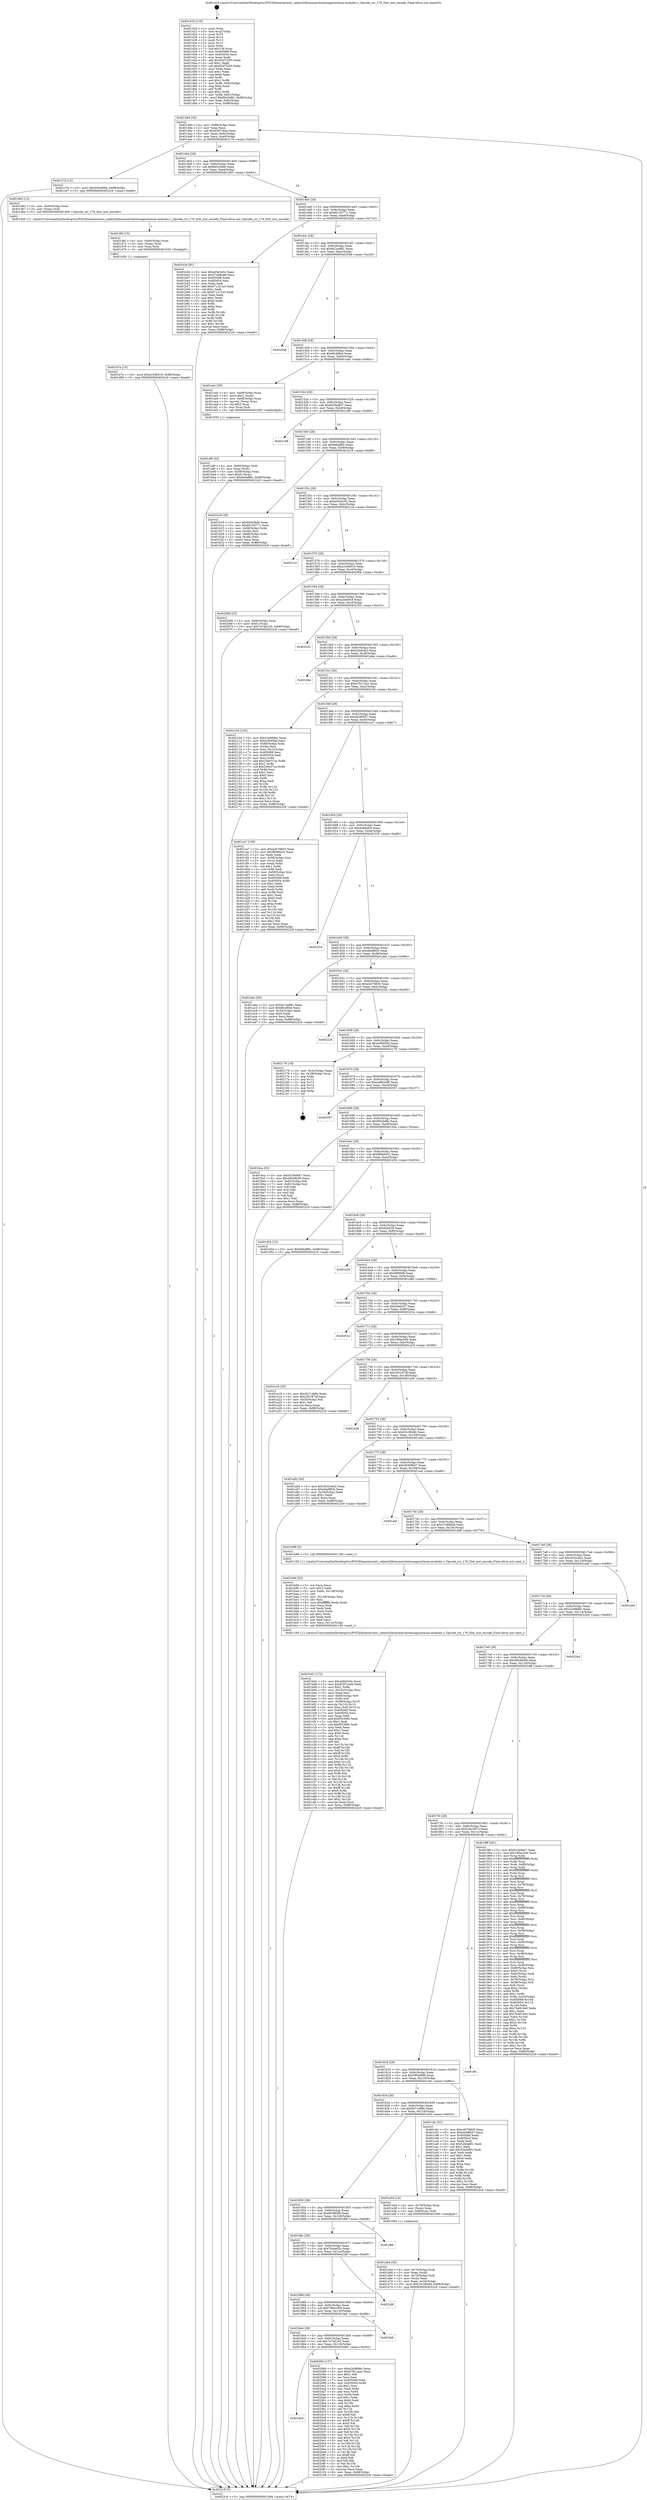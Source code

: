 digraph "0x401420" {
  label = "0x401420 (/mnt/c/Users/mathe/Desktop/tcc/POCII/binaries/extr_radare2librasmarchxtensagnuxtensa-modules.c_Opcode_rsr_176_Slot_inst_encode_Final-ollvm.out::main(0))"
  labelloc = "t"
  node[shape=record]

  Entry [label="",width=0.3,height=0.3,shape=circle,fillcolor=black,style=filled]
  "0x401494" [label="{
     0x401494 [32]\l
     | [instrs]\l
     &nbsp;&nbsp;0x401494 \<+6\>: mov -0x88(%rbp),%eax\l
     &nbsp;&nbsp;0x40149a \<+2\>: mov %eax,%ecx\l
     &nbsp;&nbsp;0x40149c \<+6\>: sub $0x8397c4eb,%ecx\l
     &nbsp;&nbsp;0x4014a2 \<+6\>: mov %eax,-0x9c(%rbp)\l
     &nbsp;&nbsp;0x4014a8 \<+6\>: mov %ecx,-0xa0(%rbp)\l
     &nbsp;&nbsp;0x4014ae \<+6\>: je 0000000000401c7d \<main+0x85d\>\l
  }"]
  "0x401c7d" [label="{
     0x401c7d [15]\l
     | [instrs]\l
     &nbsp;&nbsp;0x401c7d \<+10\>: movl $0x595e90f4,-0x88(%rbp)\l
     &nbsp;&nbsp;0x401c87 \<+5\>: jmp 00000000004022c9 \<main+0xea9\>\l
  }"]
  "0x4014b4" [label="{
     0x4014b4 [28]\l
     | [instrs]\l
     &nbsp;&nbsp;0x4014b4 \<+5\>: jmp 00000000004014b9 \<main+0x99\>\l
     &nbsp;&nbsp;0x4014b9 \<+6\>: mov -0x9c(%rbp),%eax\l
     &nbsp;&nbsp;0x4014bf \<+5\>: sub $0x845c0bfe,%eax\l
     &nbsp;&nbsp;0x4014c4 \<+6\>: mov %eax,-0xa4(%rbp)\l
     &nbsp;&nbsp;0x4014ca \<+6\>: je 0000000000401d63 \<main+0x943\>\l
  }"]
  Exit [label="",width=0.3,height=0.3,shape=circle,fillcolor=black,style=filled,peripheries=2]
  "0x401d63" [label="{
     0x401d63 [12]\l
     | [instrs]\l
     &nbsp;&nbsp;0x401d63 \<+4\>: mov -0x60(%rbp),%rax\l
     &nbsp;&nbsp;0x401d67 \<+3\>: mov (%rax),%rdi\l
     &nbsp;&nbsp;0x401d6a \<+5\>: call 0000000000401400 \<Opcode_rsr_176_Slot_inst_encode\>\l
     | [calls]\l
     &nbsp;&nbsp;0x401400 \{1\} (/mnt/c/Users/mathe/Desktop/tcc/POCII/binaries/extr_radare2librasmarchxtensagnuxtensa-modules.c_Opcode_rsr_176_Slot_inst_encode_Final-ollvm.out::Opcode_rsr_176_Slot_inst_encode)\l
  }"]
  "0x4014d0" [label="{
     0x4014d0 [28]\l
     | [instrs]\l
     &nbsp;&nbsp;0x4014d0 \<+5\>: jmp 00000000004014d5 \<main+0xb5\>\l
     &nbsp;&nbsp;0x4014d5 \<+6\>: mov -0x9c(%rbp),%eax\l
     &nbsp;&nbsp;0x4014db \<+5\>: sub $0x85150771,%eax\l
     &nbsp;&nbsp;0x4014e0 \<+6\>: mov %eax,-0xa8(%rbp)\l
     &nbsp;&nbsp;0x4014e6 \<+6\>: je 0000000000401b3d \<main+0x71d\>\l
  }"]
  "0x4018c0" [label="{
     0x4018c0\l
  }", style=dashed]
  "0x401b3d" [label="{
     0x401b3d [91]\l
     | [instrs]\l
     &nbsp;&nbsp;0x401b3d \<+5\>: mov $0xa00e5c0c,%eax\l
     &nbsp;&nbsp;0x401b42 \<+5\>: mov $0x37e88da9,%ecx\l
     &nbsp;&nbsp;0x401b47 \<+7\>: mov 0x405068,%edx\l
     &nbsp;&nbsp;0x401b4e \<+7\>: mov 0x405054,%esi\l
     &nbsp;&nbsp;0x401b55 \<+2\>: mov %edx,%edi\l
     &nbsp;&nbsp;0x401b57 \<+6\>: add $0x671221e3,%edi\l
     &nbsp;&nbsp;0x401b5d \<+3\>: sub $0x1,%edi\l
     &nbsp;&nbsp;0x401b60 \<+6\>: sub $0x671221e3,%edi\l
     &nbsp;&nbsp;0x401b66 \<+3\>: imul %edi,%edx\l
     &nbsp;&nbsp;0x401b69 \<+3\>: and $0x1,%edx\l
     &nbsp;&nbsp;0x401b6c \<+3\>: cmp $0x0,%edx\l
     &nbsp;&nbsp;0x401b6f \<+4\>: sete %r8b\l
     &nbsp;&nbsp;0x401b73 \<+3\>: cmp $0xa,%esi\l
     &nbsp;&nbsp;0x401b76 \<+4\>: setl %r9b\l
     &nbsp;&nbsp;0x401b7a \<+3\>: mov %r8b,%r10b\l
     &nbsp;&nbsp;0x401b7d \<+3\>: and %r9b,%r10b\l
     &nbsp;&nbsp;0x401b80 \<+3\>: xor %r9b,%r8b\l
     &nbsp;&nbsp;0x401b83 \<+3\>: or %r8b,%r10b\l
     &nbsp;&nbsp;0x401b86 \<+4\>: test $0x1,%r10b\l
     &nbsp;&nbsp;0x401b8a \<+3\>: cmovne %ecx,%eax\l
     &nbsp;&nbsp;0x401b8d \<+6\>: mov %eax,-0x88(%rbp)\l
     &nbsp;&nbsp;0x401b93 \<+5\>: jmp 00000000004022c9 \<main+0xea9\>\l
  }"]
  "0x4014ec" [label="{
     0x4014ec [28]\l
     | [instrs]\l
     &nbsp;&nbsp;0x4014ec \<+5\>: jmp 00000000004014f1 \<main+0xd1\>\l
     &nbsp;&nbsp;0x4014f1 \<+6\>: mov -0x9c(%rbp),%eax\l
     &nbsp;&nbsp;0x4014f7 \<+5\>: sub $0x8a7ea981,%eax\l
     &nbsp;&nbsp;0x4014fc \<+6\>: mov %eax,-0xac(%rbp)\l
     &nbsp;&nbsp;0x401502 \<+6\>: je 0000000000402048 \<main+0xc28\>\l
  }"]
  "0x402084" [label="{
     0x402084 [137]\l
     | [instrs]\l
     &nbsp;&nbsp;0x402084 \<+5\>: mov $0x42e9886c,%eax\l
     &nbsp;&nbsp;0x402089 \<+5\>: mov $0xb7811ea2,%ecx\l
     &nbsp;&nbsp;0x40208e \<+2\>: mov $0x1,%dl\l
     &nbsp;&nbsp;0x402090 \<+2\>: xor %esi,%esi\l
     &nbsp;&nbsp;0x402092 \<+7\>: mov 0x405068,%edi\l
     &nbsp;&nbsp;0x402099 \<+8\>: mov 0x405054,%r8d\l
     &nbsp;&nbsp;0x4020a1 \<+3\>: sub $0x1,%esi\l
     &nbsp;&nbsp;0x4020a4 \<+3\>: mov %edi,%r9d\l
     &nbsp;&nbsp;0x4020a7 \<+3\>: add %esi,%r9d\l
     &nbsp;&nbsp;0x4020aa \<+4\>: imul %r9d,%edi\l
     &nbsp;&nbsp;0x4020ae \<+3\>: and $0x1,%edi\l
     &nbsp;&nbsp;0x4020b1 \<+3\>: cmp $0x0,%edi\l
     &nbsp;&nbsp;0x4020b4 \<+4\>: sete %r10b\l
     &nbsp;&nbsp;0x4020b8 \<+4\>: cmp $0xa,%r8d\l
     &nbsp;&nbsp;0x4020bc \<+4\>: setl %r11b\l
     &nbsp;&nbsp;0x4020c0 \<+3\>: mov %r10b,%bl\l
     &nbsp;&nbsp;0x4020c3 \<+3\>: xor $0xff,%bl\l
     &nbsp;&nbsp;0x4020c6 \<+3\>: mov %r11b,%r14b\l
     &nbsp;&nbsp;0x4020c9 \<+4\>: xor $0xff,%r14b\l
     &nbsp;&nbsp;0x4020cd \<+3\>: xor $0x0,%dl\l
     &nbsp;&nbsp;0x4020d0 \<+3\>: mov %bl,%r15b\l
     &nbsp;&nbsp;0x4020d3 \<+4\>: and $0x0,%r15b\l
     &nbsp;&nbsp;0x4020d7 \<+3\>: and %dl,%r10b\l
     &nbsp;&nbsp;0x4020da \<+3\>: mov %r14b,%r12b\l
     &nbsp;&nbsp;0x4020dd \<+4\>: and $0x0,%r12b\l
     &nbsp;&nbsp;0x4020e1 \<+3\>: and %dl,%r11b\l
     &nbsp;&nbsp;0x4020e4 \<+3\>: or %r10b,%r15b\l
     &nbsp;&nbsp;0x4020e7 \<+3\>: or %r11b,%r12b\l
     &nbsp;&nbsp;0x4020ea \<+3\>: xor %r12b,%r15b\l
     &nbsp;&nbsp;0x4020ed \<+3\>: or %r14b,%bl\l
     &nbsp;&nbsp;0x4020f0 \<+3\>: xor $0xff,%bl\l
     &nbsp;&nbsp;0x4020f3 \<+3\>: or $0x0,%dl\l
     &nbsp;&nbsp;0x4020f6 \<+2\>: and %dl,%bl\l
     &nbsp;&nbsp;0x4020f8 \<+3\>: or %bl,%r15b\l
     &nbsp;&nbsp;0x4020fb \<+4\>: test $0x1,%r15b\l
     &nbsp;&nbsp;0x4020ff \<+3\>: cmovne %ecx,%eax\l
     &nbsp;&nbsp;0x402102 \<+6\>: mov %eax,-0x88(%rbp)\l
     &nbsp;&nbsp;0x402108 \<+5\>: jmp 00000000004022c9 \<main+0xea9\>\l
  }"]
  "0x402048" [label="{
     0x402048\l
  }", style=dashed]
  "0x401508" [label="{
     0x401508 [28]\l
     | [instrs]\l
     &nbsp;&nbsp;0x401508 \<+5\>: jmp 000000000040150d \<main+0xed\>\l
     &nbsp;&nbsp;0x40150d \<+6\>: mov -0x9c(%rbp),%eax\l
     &nbsp;&nbsp;0x401513 \<+5\>: sub $0x8fc48fe4,%eax\l
     &nbsp;&nbsp;0x401518 \<+6\>: mov %eax,-0xb0(%rbp)\l
     &nbsp;&nbsp;0x40151e \<+6\>: je 0000000000401adc \<main+0x6bc\>\l
  }"]
  "0x4018a4" [label="{
     0x4018a4 [28]\l
     | [instrs]\l
     &nbsp;&nbsp;0x4018a4 \<+5\>: jmp 00000000004018a9 \<main+0x489\>\l
     &nbsp;&nbsp;0x4018a9 \<+6\>: mov -0x9c(%rbp),%eax\l
     &nbsp;&nbsp;0x4018af \<+5\>: sub $0x7e7dd145,%eax\l
     &nbsp;&nbsp;0x4018b4 \<+6\>: mov %eax,-0x134(%rbp)\l
     &nbsp;&nbsp;0x4018ba \<+6\>: je 0000000000402084 \<main+0xc64\>\l
  }"]
  "0x401adc" [label="{
     0x401adc [29]\l
     | [instrs]\l
     &nbsp;&nbsp;0x401adc \<+4\>: mov -0x68(%rbp),%rax\l
     &nbsp;&nbsp;0x401ae0 \<+6\>: movl $0x1,(%rax)\l
     &nbsp;&nbsp;0x401ae6 \<+4\>: mov -0x68(%rbp),%rax\l
     &nbsp;&nbsp;0x401aea \<+3\>: movslq (%rax),%rax\l
     &nbsp;&nbsp;0x401aed \<+4\>: shl $0x2,%rax\l
     &nbsp;&nbsp;0x401af1 \<+3\>: mov %rax,%rdi\l
     &nbsp;&nbsp;0x401af4 \<+5\>: call 0000000000401050 \<malloc@plt\>\l
     | [calls]\l
     &nbsp;&nbsp;0x401050 \{1\} (unknown)\l
  }"]
  "0x401524" [label="{
     0x401524 [28]\l
     | [instrs]\l
     &nbsp;&nbsp;0x401524 \<+5\>: jmp 0000000000401529 \<main+0x109\>\l
     &nbsp;&nbsp;0x401529 \<+6\>: mov -0x9c(%rbp),%eax\l
     &nbsp;&nbsp;0x40152f \<+5\>: sub $0x923bd847,%eax\l
     &nbsp;&nbsp;0x401534 \<+6\>: mov %eax,-0xb4(%rbp)\l
     &nbsp;&nbsp;0x40153a \<+6\>: je 0000000000402188 \<main+0xd68\>\l
  }"]
  "0x401fa6" [label="{
     0x401fa6\l
  }", style=dashed]
  "0x402188" [label="{
     0x402188\l
  }", style=dashed]
  "0x401540" [label="{
     0x401540 [28]\l
     | [instrs]\l
     &nbsp;&nbsp;0x401540 \<+5\>: jmp 0000000000401545 \<main+0x125\>\l
     &nbsp;&nbsp;0x401545 \<+6\>: mov -0x9c(%rbp),%eax\l
     &nbsp;&nbsp;0x40154b \<+5\>: sub $0x9e6affdc,%eax\l
     &nbsp;&nbsp;0x401550 \<+6\>: mov %eax,-0xb8(%rbp)\l
     &nbsp;&nbsp;0x401556 \<+6\>: je 0000000000401b19 \<main+0x6f9\>\l
  }"]
  "0x401888" [label="{
     0x401888 [28]\l
     | [instrs]\l
     &nbsp;&nbsp;0x401888 \<+5\>: jmp 000000000040188d \<main+0x46d\>\l
     &nbsp;&nbsp;0x40188d \<+6\>: mov -0x9c(%rbp),%eax\l
     &nbsp;&nbsp;0x401893 \<+5\>: sub $0x7966c059,%eax\l
     &nbsp;&nbsp;0x401898 \<+6\>: mov %eax,-0x130(%rbp)\l
     &nbsp;&nbsp;0x40189e \<+6\>: je 0000000000401fa6 \<main+0xb86\>\l
  }"]
  "0x401b19" [label="{
     0x401b19 [36]\l
     | [instrs]\l
     &nbsp;&nbsp;0x401b19 \<+5\>: mov $0x845c0bfe,%eax\l
     &nbsp;&nbsp;0x401b1e \<+5\>: mov $0x85150771,%ecx\l
     &nbsp;&nbsp;0x401b23 \<+4\>: mov -0x58(%rbp),%rdx\l
     &nbsp;&nbsp;0x401b27 \<+2\>: mov (%rdx),%esi\l
     &nbsp;&nbsp;0x401b29 \<+4\>: mov -0x68(%rbp),%rdx\l
     &nbsp;&nbsp;0x401b2d \<+2\>: cmp (%rdx),%esi\l
     &nbsp;&nbsp;0x401b2f \<+3\>: cmovl %ecx,%eax\l
     &nbsp;&nbsp;0x401b32 \<+6\>: mov %eax,-0x88(%rbp)\l
     &nbsp;&nbsp;0x401b38 \<+5\>: jmp 00000000004022c9 \<main+0xea9\>\l
  }"]
  "0x40155c" [label="{
     0x40155c [28]\l
     | [instrs]\l
     &nbsp;&nbsp;0x40155c \<+5\>: jmp 0000000000401561 \<main+0x141\>\l
     &nbsp;&nbsp;0x401561 \<+6\>: mov -0x9c(%rbp),%eax\l
     &nbsp;&nbsp;0x401567 \<+5\>: sub $0xa00e5c0c,%eax\l
     &nbsp;&nbsp;0x40156c \<+6\>: mov %eax,-0xbc(%rbp)\l
     &nbsp;&nbsp;0x401572 \<+6\>: je 00000000004021cd \<main+0xdad\>\l
  }"]
  "0x40228f" [label="{
     0x40228f\l
  }", style=dashed]
  "0x4021cd" [label="{
     0x4021cd\l
  }", style=dashed]
  "0x401578" [label="{
     0x401578 [28]\l
     | [instrs]\l
     &nbsp;&nbsp;0x401578 \<+5\>: jmp 000000000040157d \<main+0x15d\>\l
     &nbsp;&nbsp;0x40157d \<+6\>: mov -0x9c(%rbp),%eax\l
     &nbsp;&nbsp;0x401583 \<+5\>: sub $0xa104b619,%eax\l
     &nbsp;&nbsp;0x401588 \<+6\>: mov %eax,-0xc0(%rbp)\l
     &nbsp;&nbsp;0x40158e \<+6\>: je 000000000040206b \<main+0xc4b\>\l
  }"]
  "0x40186c" [label="{
     0x40186c [28]\l
     | [instrs]\l
     &nbsp;&nbsp;0x40186c \<+5\>: jmp 0000000000401871 \<main+0x451\>\l
     &nbsp;&nbsp;0x401871 \<+6\>: mov -0x9c(%rbp),%eax\l
     &nbsp;&nbsp;0x401877 \<+5\>: sub $0x70cbe05c,%eax\l
     &nbsp;&nbsp;0x40187c \<+6\>: mov %eax,-0x12c(%rbp)\l
     &nbsp;&nbsp;0x401882 \<+6\>: je 000000000040228f \<main+0xe6f\>\l
  }"]
  "0x40206b" [label="{
     0x40206b [25]\l
     | [instrs]\l
     &nbsp;&nbsp;0x40206b \<+4\>: mov -0x80(%rbp),%rax\l
     &nbsp;&nbsp;0x40206f \<+6\>: movl $0x0,(%rax)\l
     &nbsp;&nbsp;0x402075 \<+10\>: movl $0x7e7dd145,-0x88(%rbp)\l
     &nbsp;&nbsp;0x40207f \<+5\>: jmp 00000000004022c9 \<main+0xea9\>\l
  }"]
  "0x401594" [label="{
     0x401594 [28]\l
     | [instrs]\l
     &nbsp;&nbsp;0x401594 \<+5\>: jmp 0000000000401599 \<main+0x179\>\l
     &nbsp;&nbsp;0x401599 \<+6\>: mov -0x9c(%rbp),%eax\l
     &nbsp;&nbsp;0x40159f \<+5\>: sub $0xa2ee0fc8,%eax\l
     &nbsp;&nbsp;0x4015a4 \<+6\>: mov %eax,-0xc4(%rbp)\l
     &nbsp;&nbsp;0x4015aa \<+6\>: je 0000000000402252 \<main+0xe32\>\l
  }"]
  "0x401f88" [label="{
     0x401f88\l
  }", style=dashed]
  "0x402252" [label="{
     0x402252\l
  }", style=dashed]
  "0x4015b0" [label="{
     0x4015b0 [28]\l
     | [instrs]\l
     &nbsp;&nbsp;0x4015b0 \<+5\>: jmp 00000000004015b5 \<main+0x195\>\l
     &nbsp;&nbsp;0x4015b5 \<+6\>: mov -0x9c(%rbp),%eax\l
     &nbsp;&nbsp;0x4015bb \<+5\>: sub $0xb2d4efe2,%eax\l
     &nbsp;&nbsp;0x4015c0 \<+6\>: mov %eax,-0xc8(%rbp)\l
     &nbsp;&nbsp;0x4015c6 \<+6\>: je 0000000000401ebe \<main+0xa9e\>\l
  }"]
  "0x401d7e" [label="{
     0x401d7e [15]\l
     | [instrs]\l
     &nbsp;&nbsp;0x401d7e \<+10\>: movl $0xa104b619,-0x88(%rbp)\l
     &nbsp;&nbsp;0x401d88 \<+5\>: jmp 00000000004022c9 \<main+0xea9\>\l
  }"]
  "0x401ebe" [label="{
     0x401ebe\l
  }", style=dashed]
  "0x4015cc" [label="{
     0x4015cc [28]\l
     | [instrs]\l
     &nbsp;&nbsp;0x4015cc \<+5\>: jmp 00000000004015d1 \<main+0x1b1\>\l
     &nbsp;&nbsp;0x4015d1 \<+6\>: mov -0x9c(%rbp),%eax\l
     &nbsp;&nbsp;0x4015d7 \<+5\>: sub $0xb7811ea2,%eax\l
     &nbsp;&nbsp;0x4015dc \<+6\>: mov %eax,-0xcc(%rbp)\l
     &nbsp;&nbsp;0x4015e2 \<+6\>: je 000000000040210d \<main+0xced\>\l
  }"]
  "0x401d6f" [label="{
     0x401d6f [15]\l
     | [instrs]\l
     &nbsp;&nbsp;0x401d6f \<+4\>: mov -0x60(%rbp),%rax\l
     &nbsp;&nbsp;0x401d73 \<+3\>: mov (%rax),%rax\l
     &nbsp;&nbsp;0x401d76 \<+3\>: mov %rax,%rdi\l
     &nbsp;&nbsp;0x401d79 \<+5\>: call 0000000000401030 \<free@plt\>\l
     | [calls]\l
     &nbsp;&nbsp;0x401030 \{1\} (unknown)\l
  }"]
  "0x40210d" [label="{
     0x40210d [105]\l
     | [instrs]\l
     &nbsp;&nbsp;0x40210d \<+5\>: mov $0x42e9886c,%eax\l
     &nbsp;&nbsp;0x402112 \<+5\>: mov $0xecf045bd,%ecx\l
     &nbsp;&nbsp;0x402117 \<+4\>: mov -0x80(%rbp),%rdx\l
     &nbsp;&nbsp;0x40211b \<+2\>: mov (%rdx),%esi\l
     &nbsp;&nbsp;0x40211d \<+3\>: mov %esi,-0x2c(%rbp)\l
     &nbsp;&nbsp;0x402120 \<+7\>: mov 0x405068,%esi\l
     &nbsp;&nbsp;0x402127 \<+7\>: mov 0x405054,%edi\l
     &nbsp;&nbsp;0x40212e \<+3\>: mov %esi,%r8d\l
     &nbsp;&nbsp;0x402131 \<+7\>: add $0x238e37ca,%r8d\l
     &nbsp;&nbsp;0x402138 \<+4\>: sub $0x1,%r8d\l
     &nbsp;&nbsp;0x40213c \<+7\>: sub $0x238e37ca,%r8d\l
     &nbsp;&nbsp;0x402143 \<+4\>: imul %r8d,%esi\l
     &nbsp;&nbsp;0x402147 \<+3\>: and $0x1,%esi\l
     &nbsp;&nbsp;0x40214a \<+3\>: cmp $0x0,%esi\l
     &nbsp;&nbsp;0x40214d \<+4\>: sete %r9b\l
     &nbsp;&nbsp;0x402151 \<+3\>: cmp $0xa,%edi\l
     &nbsp;&nbsp;0x402154 \<+4\>: setl %r10b\l
     &nbsp;&nbsp;0x402158 \<+3\>: mov %r9b,%r11b\l
     &nbsp;&nbsp;0x40215b \<+3\>: and %r10b,%r11b\l
     &nbsp;&nbsp;0x40215e \<+3\>: xor %r10b,%r9b\l
     &nbsp;&nbsp;0x402161 \<+3\>: or %r9b,%r11b\l
     &nbsp;&nbsp;0x402164 \<+4\>: test $0x1,%r11b\l
     &nbsp;&nbsp;0x402168 \<+3\>: cmovne %ecx,%eax\l
     &nbsp;&nbsp;0x40216b \<+6\>: mov %eax,-0x88(%rbp)\l
     &nbsp;&nbsp;0x402171 \<+5\>: jmp 00000000004022c9 \<main+0xea9\>\l
  }"]
  "0x4015e8" [label="{
     0x4015e8 [28]\l
     | [instrs]\l
     &nbsp;&nbsp;0x4015e8 \<+5\>: jmp 00000000004015ed \<main+0x1cd\>\l
     &nbsp;&nbsp;0x4015ed \<+6\>: mov -0x9c(%rbp),%eax\l
     &nbsp;&nbsp;0x4015f3 \<+5\>: sub $0xd438f457,%eax\l
     &nbsp;&nbsp;0x4015f8 \<+6\>: mov %eax,-0xd0(%rbp)\l
     &nbsp;&nbsp;0x4015fe \<+6\>: je 0000000000401ce7 \<main+0x8c7\>\l
  }"]
  "0x401bd1" [label="{
     0x401bd1 [172]\l
     | [instrs]\l
     &nbsp;&nbsp;0x401bd1 \<+5\>: mov $0xa00e5c0c,%ecx\l
     &nbsp;&nbsp;0x401bd6 \<+5\>: mov $0x8397c4eb,%edx\l
     &nbsp;&nbsp;0x401bdb \<+3\>: mov $0x1,%r8b\l
     &nbsp;&nbsp;0x401bde \<+6\>: mov -0x13c(%rbp),%esi\l
     &nbsp;&nbsp;0x401be4 \<+3\>: imul %eax,%esi\l
     &nbsp;&nbsp;0x401be7 \<+4\>: mov -0x60(%rbp),%r9\l
     &nbsp;&nbsp;0x401beb \<+3\>: mov (%r9),%r9\l
     &nbsp;&nbsp;0x401bee \<+4\>: mov -0x58(%rbp),%r10\l
     &nbsp;&nbsp;0x401bf2 \<+3\>: movslq (%r10),%r10\l
     &nbsp;&nbsp;0x401bf5 \<+4\>: mov %esi,(%r9,%r10,4)\l
     &nbsp;&nbsp;0x401bf9 \<+7\>: mov 0x405068,%eax\l
     &nbsp;&nbsp;0x401c00 \<+7\>: mov 0x405054,%esi\l
     &nbsp;&nbsp;0x401c07 \<+2\>: mov %eax,%edi\l
     &nbsp;&nbsp;0x401c09 \<+6\>: add $0xf55399c,%edi\l
     &nbsp;&nbsp;0x401c0f \<+3\>: sub $0x1,%edi\l
     &nbsp;&nbsp;0x401c12 \<+6\>: sub $0xf55399c,%edi\l
     &nbsp;&nbsp;0x401c18 \<+3\>: imul %edi,%eax\l
     &nbsp;&nbsp;0x401c1b \<+3\>: and $0x1,%eax\l
     &nbsp;&nbsp;0x401c1e \<+3\>: cmp $0x0,%eax\l
     &nbsp;&nbsp;0x401c21 \<+4\>: sete %r11b\l
     &nbsp;&nbsp;0x401c25 \<+3\>: cmp $0xa,%esi\l
     &nbsp;&nbsp;0x401c28 \<+3\>: setl %bl\l
     &nbsp;&nbsp;0x401c2b \<+3\>: mov %r11b,%r14b\l
     &nbsp;&nbsp;0x401c2e \<+4\>: xor $0xff,%r14b\l
     &nbsp;&nbsp;0x401c32 \<+3\>: mov %bl,%r15b\l
     &nbsp;&nbsp;0x401c35 \<+4\>: xor $0xff,%r15b\l
     &nbsp;&nbsp;0x401c39 \<+4\>: xor $0x0,%r8b\l
     &nbsp;&nbsp;0x401c3d \<+3\>: mov %r14b,%r12b\l
     &nbsp;&nbsp;0x401c40 \<+4\>: and $0x0,%r12b\l
     &nbsp;&nbsp;0x401c44 \<+3\>: and %r8b,%r11b\l
     &nbsp;&nbsp;0x401c47 \<+3\>: mov %r15b,%r13b\l
     &nbsp;&nbsp;0x401c4a \<+4\>: and $0x0,%r13b\l
     &nbsp;&nbsp;0x401c4e \<+3\>: and %r8b,%bl\l
     &nbsp;&nbsp;0x401c51 \<+3\>: or %r11b,%r12b\l
     &nbsp;&nbsp;0x401c54 \<+3\>: or %bl,%r13b\l
     &nbsp;&nbsp;0x401c57 \<+3\>: xor %r13b,%r12b\l
     &nbsp;&nbsp;0x401c5a \<+3\>: or %r15b,%r14b\l
     &nbsp;&nbsp;0x401c5d \<+4\>: xor $0xff,%r14b\l
     &nbsp;&nbsp;0x401c61 \<+4\>: or $0x0,%r8b\l
     &nbsp;&nbsp;0x401c65 \<+3\>: and %r8b,%r14b\l
     &nbsp;&nbsp;0x401c68 \<+3\>: or %r14b,%r12b\l
     &nbsp;&nbsp;0x401c6b \<+4\>: test $0x1,%r12b\l
     &nbsp;&nbsp;0x401c6f \<+3\>: cmovne %edx,%ecx\l
     &nbsp;&nbsp;0x401c72 \<+6\>: mov %ecx,-0x88(%rbp)\l
     &nbsp;&nbsp;0x401c78 \<+5\>: jmp 00000000004022c9 \<main+0xea9\>\l
  }"]
  "0x401ce7" [label="{
     0x401ce7 [109]\l
     | [instrs]\l
     &nbsp;&nbsp;0x401ce7 \<+5\>: mov $0xe4578835,%eax\l
     &nbsp;&nbsp;0x401cec \<+5\>: mov $0xf60b9431,%ecx\l
     &nbsp;&nbsp;0x401cf1 \<+2\>: xor %edx,%edx\l
     &nbsp;&nbsp;0x401cf3 \<+4\>: mov -0x58(%rbp),%rsi\l
     &nbsp;&nbsp;0x401cf7 \<+2\>: mov (%rsi),%edi\l
     &nbsp;&nbsp;0x401cf9 \<+3\>: mov %edx,%r8d\l
     &nbsp;&nbsp;0x401cfc \<+4\>: sub $0x1,%r8d\l
     &nbsp;&nbsp;0x401d00 \<+3\>: sub %r8d,%edi\l
     &nbsp;&nbsp;0x401d03 \<+4\>: mov -0x58(%rbp),%rsi\l
     &nbsp;&nbsp;0x401d07 \<+2\>: mov %edi,(%rsi)\l
     &nbsp;&nbsp;0x401d09 \<+7\>: mov 0x405068,%edi\l
     &nbsp;&nbsp;0x401d10 \<+8\>: mov 0x405054,%r8d\l
     &nbsp;&nbsp;0x401d18 \<+3\>: sub $0x1,%edx\l
     &nbsp;&nbsp;0x401d1b \<+3\>: mov %edi,%r9d\l
     &nbsp;&nbsp;0x401d1e \<+3\>: add %edx,%r9d\l
     &nbsp;&nbsp;0x401d21 \<+4\>: imul %r9d,%edi\l
     &nbsp;&nbsp;0x401d25 \<+3\>: and $0x1,%edi\l
     &nbsp;&nbsp;0x401d28 \<+3\>: cmp $0x0,%edi\l
     &nbsp;&nbsp;0x401d2b \<+4\>: sete %r10b\l
     &nbsp;&nbsp;0x401d2f \<+4\>: cmp $0xa,%r8d\l
     &nbsp;&nbsp;0x401d33 \<+4\>: setl %r11b\l
     &nbsp;&nbsp;0x401d37 \<+3\>: mov %r10b,%bl\l
     &nbsp;&nbsp;0x401d3a \<+3\>: and %r11b,%bl\l
     &nbsp;&nbsp;0x401d3d \<+3\>: xor %r11b,%r10b\l
     &nbsp;&nbsp;0x401d40 \<+3\>: or %r10b,%bl\l
     &nbsp;&nbsp;0x401d43 \<+3\>: test $0x1,%bl\l
     &nbsp;&nbsp;0x401d46 \<+3\>: cmovne %ecx,%eax\l
     &nbsp;&nbsp;0x401d49 \<+6\>: mov %eax,-0x88(%rbp)\l
     &nbsp;&nbsp;0x401d4f \<+5\>: jmp 00000000004022c9 \<main+0xea9\>\l
  }"]
  "0x401604" [label="{
     0x401604 [28]\l
     | [instrs]\l
     &nbsp;&nbsp;0x401604 \<+5\>: jmp 0000000000401609 \<main+0x1e9\>\l
     &nbsp;&nbsp;0x401609 \<+6\>: mov -0x9c(%rbp),%eax\l
     &nbsp;&nbsp;0x40160f \<+5\>: sub $0xda84efc4,%eax\l
     &nbsp;&nbsp;0x401614 \<+6\>: mov %eax,-0xd4(%rbp)\l
     &nbsp;&nbsp;0x40161a \<+6\>: je 0000000000401f19 \<main+0xaf9\>\l
  }"]
  "0x401b9d" [label="{
     0x401b9d [52]\l
     | [instrs]\l
     &nbsp;&nbsp;0x401b9d \<+2\>: xor %ecx,%ecx\l
     &nbsp;&nbsp;0x401b9f \<+5\>: mov $0x2,%edx\l
     &nbsp;&nbsp;0x401ba4 \<+6\>: mov %edx,-0x138(%rbp)\l
     &nbsp;&nbsp;0x401baa \<+1\>: cltd\l
     &nbsp;&nbsp;0x401bab \<+6\>: mov -0x138(%rbp),%esi\l
     &nbsp;&nbsp;0x401bb1 \<+2\>: idiv %esi\l
     &nbsp;&nbsp;0x401bb3 \<+6\>: imul $0xfffffffe,%edx,%edx\l
     &nbsp;&nbsp;0x401bb9 \<+2\>: mov %ecx,%edi\l
     &nbsp;&nbsp;0x401bbb \<+2\>: sub %edx,%edi\l
     &nbsp;&nbsp;0x401bbd \<+2\>: mov %ecx,%edx\l
     &nbsp;&nbsp;0x401bbf \<+3\>: sub $0x1,%edx\l
     &nbsp;&nbsp;0x401bc2 \<+2\>: add %edx,%edi\l
     &nbsp;&nbsp;0x401bc4 \<+2\>: sub %edi,%ecx\l
     &nbsp;&nbsp;0x401bc6 \<+6\>: mov %ecx,-0x13c(%rbp)\l
     &nbsp;&nbsp;0x401bcc \<+5\>: call 0000000000401160 \<next_i\>\l
     | [calls]\l
     &nbsp;&nbsp;0x401160 \{1\} (/mnt/c/Users/mathe/Desktop/tcc/POCII/binaries/extr_radare2librasmarchxtensagnuxtensa-modules.c_Opcode_rsr_176_Slot_inst_encode_Final-ollvm.out::next_i)\l
  }"]
  "0x401f19" [label="{
     0x401f19\l
  }", style=dashed]
  "0x401620" [label="{
     0x401620 [28]\l
     | [instrs]\l
     &nbsp;&nbsp;0x401620 \<+5\>: jmp 0000000000401625 \<main+0x205\>\l
     &nbsp;&nbsp;0x401625 \<+6\>: mov -0x9c(%rbp),%eax\l
     &nbsp;&nbsp;0x40162b \<+5\>: sub $0xddaf8f20,%eax\l
     &nbsp;&nbsp;0x401630 \<+6\>: mov %eax,-0xd8(%rbp)\l
     &nbsp;&nbsp;0x401636 \<+6\>: je 0000000000401abe \<main+0x69e\>\l
  }"]
  "0x401af9" [label="{
     0x401af9 [32]\l
     | [instrs]\l
     &nbsp;&nbsp;0x401af9 \<+4\>: mov -0x60(%rbp),%rdi\l
     &nbsp;&nbsp;0x401afd \<+3\>: mov %rax,(%rdi)\l
     &nbsp;&nbsp;0x401b00 \<+4\>: mov -0x58(%rbp),%rax\l
     &nbsp;&nbsp;0x401b04 \<+6\>: movl $0x0,(%rax)\l
     &nbsp;&nbsp;0x401b0a \<+10\>: movl $0x9e6affdc,-0x88(%rbp)\l
     &nbsp;&nbsp;0x401b14 \<+5\>: jmp 00000000004022c9 \<main+0xea9\>\l
  }"]
  "0x401abe" [label="{
     0x401abe [30]\l
     | [instrs]\l
     &nbsp;&nbsp;0x401abe \<+5\>: mov $0x8a7ea981,%eax\l
     &nbsp;&nbsp;0x401ac3 \<+5\>: mov $0x8fc48fe4,%ecx\l
     &nbsp;&nbsp;0x401ac8 \<+3\>: mov -0x34(%rbp),%edx\l
     &nbsp;&nbsp;0x401acb \<+3\>: cmp $0x0,%edx\l
     &nbsp;&nbsp;0x401ace \<+3\>: cmove %ecx,%eax\l
     &nbsp;&nbsp;0x401ad1 \<+6\>: mov %eax,-0x88(%rbp)\l
     &nbsp;&nbsp;0x401ad7 \<+5\>: jmp 00000000004022c9 \<main+0xea9\>\l
  }"]
  "0x40163c" [label="{
     0x40163c [28]\l
     | [instrs]\l
     &nbsp;&nbsp;0x40163c \<+5\>: jmp 0000000000401641 \<main+0x221\>\l
     &nbsp;&nbsp;0x401641 \<+6\>: mov -0x9c(%rbp),%eax\l
     &nbsp;&nbsp;0x401647 \<+5\>: sub $0xe4578835,%eax\l
     &nbsp;&nbsp;0x40164c \<+6\>: mov %eax,-0xdc(%rbp)\l
     &nbsp;&nbsp;0x401652 \<+6\>: je 0000000000402228 \<main+0xe08\>\l
  }"]
  "0x401a64" [label="{
     0x401a64 [30]\l
     | [instrs]\l
     &nbsp;&nbsp;0x401a64 \<+4\>: mov -0x70(%rbp),%rdi\l
     &nbsp;&nbsp;0x401a68 \<+2\>: mov %eax,(%rdi)\l
     &nbsp;&nbsp;0x401a6a \<+4\>: mov -0x70(%rbp),%rdi\l
     &nbsp;&nbsp;0x401a6e \<+2\>: mov (%rdi),%eax\l
     &nbsp;&nbsp;0x401a70 \<+3\>: mov %eax,-0x34(%rbp)\l
     &nbsp;&nbsp;0x401a73 \<+10\>: movl $0x33c38446,-0x88(%rbp)\l
     &nbsp;&nbsp;0x401a7d \<+5\>: jmp 00000000004022c9 \<main+0xea9\>\l
  }"]
  "0x402228" [label="{
     0x402228\l
  }", style=dashed]
  "0x401658" [label="{
     0x401658 [28]\l
     | [instrs]\l
     &nbsp;&nbsp;0x401658 \<+5\>: jmp 000000000040165d \<main+0x23d\>\l
     &nbsp;&nbsp;0x40165d \<+6\>: mov -0x9c(%rbp),%eax\l
     &nbsp;&nbsp;0x401663 \<+5\>: sub $0xecf045bd,%eax\l
     &nbsp;&nbsp;0x401668 \<+6\>: mov %eax,-0xe0(%rbp)\l
     &nbsp;&nbsp;0x40166e \<+6\>: je 0000000000402176 \<main+0xd56\>\l
  }"]
  "0x401850" [label="{
     0x401850 [28]\l
     | [instrs]\l
     &nbsp;&nbsp;0x401850 \<+5\>: jmp 0000000000401855 \<main+0x435\>\l
     &nbsp;&nbsp;0x401855 \<+6\>: mov -0x9c(%rbp),%eax\l
     &nbsp;&nbsp;0x40185b \<+5\>: sub $0x603f65f9,%eax\l
     &nbsp;&nbsp;0x401860 \<+6\>: mov %eax,-0x128(%rbp)\l
     &nbsp;&nbsp;0x401866 \<+6\>: je 0000000000401f88 \<main+0xb68\>\l
  }"]
  "0x402176" [label="{
     0x402176 [18]\l
     | [instrs]\l
     &nbsp;&nbsp;0x402176 \<+3\>: mov -0x2c(%rbp),%eax\l
     &nbsp;&nbsp;0x402179 \<+4\>: lea -0x28(%rbp),%rsp\l
     &nbsp;&nbsp;0x40217d \<+1\>: pop %rbx\l
     &nbsp;&nbsp;0x40217e \<+2\>: pop %r12\l
     &nbsp;&nbsp;0x402180 \<+2\>: pop %r13\l
     &nbsp;&nbsp;0x402182 \<+2\>: pop %r14\l
     &nbsp;&nbsp;0x402184 \<+2\>: pop %r15\l
     &nbsp;&nbsp;0x402186 \<+1\>: pop %rbp\l
     &nbsp;&nbsp;0x402187 \<+1\>: ret\l
  }"]
  "0x401674" [label="{
     0x401674 [28]\l
     | [instrs]\l
     &nbsp;&nbsp;0x401674 \<+5\>: jmp 0000000000401679 \<main+0x259\>\l
     &nbsp;&nbsp;0x401679 \<+6\>: mov -0x9c(%rbp),%eax\l
     &nbsp;&nbsp;0x40167f \<+5\>: sub $0xee862a98,%eax\l
     &nbsp;&nbsp;0x401684 \<+6\>: mov %eax,-0xe4(%rbp)\l
     &nbsp;&nbsp;0x40168a \<+6\>: je 0000000000402057 \<main+0xc37\>\l
  }"]
  "0x401a54" [label="{
     0x401a54 [16]\l
     | [instrs]\l
     &nbsp;&nbsp;0x401a54 \<+4\>: mov -0x78(%rbp),%rax\l
     &nbsp;&nbsp;0x401a58 \<+3\>: mov (%rax),%rax\l
     &nbsp;&nbsp;0x401a5b \<+4\>: mov 0x8(%rax),%rdi\l
     &nbsp;&nbsp;0x401a5f \<+5\>: call 0000000000401060 \<atoi@plt\>\l
     | [calls]\l
     &nbsp;&nbsp;0x401060 \{1\} (unknown)\l
  }"]
  "0x402057" [label="{
     0x402057\l
  }", style=dashed]
  "0x401690" [label="{
     0x401690 [28]\l
     | [instrs]\l
     &nbsp;&nbsp;0x401690 \<+5\>: jmp 0000000000401695 \<main+0x275\>\l
     &nbsp;&nbsp;0x401695 \<+6\>: mov -0x9c(%rbp),%eax\l
     &nbsp;&nbsp;0x40169b \<+5\>: sub $0xf042b9fc,%eax\l
     &nbsp;&nbsp;0x4016a0 \<+6\>: mov %eax,-0xe8(%rbp)\l
     &nbsp;&nbsp;0x4016a6 \<+6\>: je 00000000004018ca \<main+0x4aa\>\l
  }"]
  "0x401834" [label="{
     0x401834 [28]\l
     | [instrs]\l
     &nbsp;&nbsp;0x401834 \<+5\>: jmp 0000000000401839 \<main+0x419\>\l
     &nbsp;&nbsp;0x401839 \<+6\>: mov -0x9c(%rbp),%eax\l
     &nbsp;&nbsp;0x40183f \<+5\>: sub $0x5b71a98e,%eax\l
     &nbsp;&nbsp;0x401844 \<+6\>: mov %eax,-0x124(%rbp)\l
     &nbsp;&nbsp;0x40184a \<+6\>: je 0000000000401a54 \<main+0x634\>\l
  }"]
  "0x4018ca" [label="{
     0x4018ca [53]\l
     | [instrs]\l
     &nbsp;&nbsp;0x4018ca \<+5\>: mov $0x923bd847,%eax\l
     &nbsp;&nbsp;0x4018cf \<+5\>: mov $0x49448c99,%ecx\l
     &nbsp;&nbsp;0x4018d4 \<+6\>: mov -0x82(%rbp),%dl\l
     &nbsp;&nbsp;0x4018da \<+7\>: mov -0x81(%rbp),%sil\l
     &nbsp;&nbsp;0x4018e1 \<+3\>: mov %dl,%dil\l
     &nbsp;&nbsp;0x4018e4 \<+3\>: and %sil,%dil\l
     &nbsp;&nbsp;0x4018e7 \<+3\>: xor %sil,%dl\l
     &nbsp;&nbsp;0x4018ea \<+3\>: or %dl,%dil\l
     &nbsp;&nbsp;0x4018ed \<+4\>: test $0x1,%dil\l
     &nbsp;&nbsp;0x4018f1 \<+3\>: cmovne %ecx,%eax\l
     &nbsp;&nbsp;0x4018f4 \<+6\>: mov %eax,-0x88(%rbp)\l
     &nbsp;&nbsp;0x4018fa \<+5\>: jmp 00000000004022c9 \<main+0xea9\>\l
  }"]
  "0x4016ac" [label="{
     0x4016ac [28]\l
     | [instrs]\l
     &nbsp;&nbsp;0x4016ac \<+5\>: jmp 00000000004016b1 \<main+0x291\>\l
     &nbsp;&nbsp;0x4016b1 \<+6\>: mov -0x9c(%rbp),%eax\l
     &nbsp;&nbsp;0x4016b7 \<+5\>: sub $0xf60b9431,%eax\l
     &nbsp;&nbsp;0x4016bc \<+6\>: mov %eax,-0xec(%rbp)\l
     &nbsp;&nbsp;0x4016c2 \<+6\>: je 0000000000401d54 \<main+0x934\>\l
  }"]
  "0x4022c9" [label="{
     0x4022c9 [5]\l
     | [instrs]\l
     &nbsp;&nbsp;0x4022c9 \<+5\>: jmp 0000000000401494 \<main+0x74\>\l
  }"]
  "0x401420" [label="{
     0x401420 [116]\l
     | [instrs]\l
     &nbsp;&nbsp;0x401420 \<+1\>: push %rbp\l
     &nbsp;&nbsp;0x401421 \<+3\>: mov %rsp,%rbp\l
     &nbsp;&nbsp;0x401424 \<+2\>: push %r15\l
     &nbsp;&nbsp;0x401426 \<+2\>: push %r14\l
     &nbsp;&nbsp;0x401428 \<+2\>: push %r13\l
     &nbsp;&nbsp;0x40142a \<+2\>: push %r12\l
     &nbsp;&nbsp;0x40142c \<+1\>: push %rbx\l
     &nbsp;&nbsp;0x40142d \<+7\>: sub $0x138,%rsp\l
     &nbsp;&nbsp;0x401434 \<+7\>: mov 0x405068,%eax\l
     &nbsp;&nbsp;0x40143b \<+7\>: mov 0x405054,%ecx\l
     &nbsp;&nbsp;0x401442 \<+2\>: mov %eax,%edx\l
     &nbsp;&nbsp;0x401444 \<+6\>: add $0x92d753f3,%edx\l
     &nbsp;&nbsp;0x40144a \<+3\>: sub $0x1,%edx\l
     &nbsp;&nbsp;0x40144d \<+6\>: sub $0x92d753f3,%edx\l
     &nbsp;&nbsp;0x401453 \<+3\>: imul %edx,%eax\l
     &nbsp;&nbsp;0x401456 \<+3\>: and $0x1,%eax\l
     &nbsp;&nbsp;0x401459 \<+3\>: cmp $0x0,%eax\l
     &nbsp;&nbsp;0x40145c \<+4\>: sete %r8b\l
     &nbsp;&nbsp;0x401460 \<+4\>: and $0x1,%r8b\l
     &nbsp;&nbsp;0x401464 \<+7\>: mov %r8b,-0x82(%rbp)\l
     &nbsp;&nbsp;0x40146b \<+3\>: cmp $0xa,%ecx\l
     &nbsp;&nbsp;0x40146e \<+4\>: setl %r8b\l
     &nbsp;&nbsp;0x401472 \<+4\>: and $0x1,%r8b\l
     &nbsp;&nbsp;0x401476 \<+7\>: mov %r8b,-0x81(%rbp)\l
     &nbsp;&nbsp;0x40147d \<+10\>: movl $0xf042b9fc,-0x88(%rbp)\l
     &nbsp;&nbsp;0x401487 \<+6\>: mov %edi,-0x8c(%rbp)\l
     &nbsp;&nbsp;0x40148d \<+7\>: mov %rsi,-0x98(%rbp)\l
  }"]
  "0x401c8c" [label="{
     0x401c8c [91]\l
     | [instrs]\l
     &nbsp;&nbsp;0x401c8c \<+5\>: mov $0xe4578835,%eax\l
     &nbsp;&nbsp;0x401c91 \<+5\>: mov $0xd438f457,%ecx\l
     &nbsp;&nbsp;0x401c96 \<+7\>: mov 0x405068,%edx\l
     &nbsp;&nbsp;0x401c9d \<+7\>: mov 0x405054,%esi\l
     &nbsp;&nbsp;0x401ca4 \<+2\>: mov %edx,%edi\l
     &nbsp;&nbsp;0x401ca6 \<+6\>: sub $0x52b0af91,%edi\l
     &nbsp;&nbsp;0x401cac \<+3\>: sub $0x1,%edi\l
     &nbsp;&nbsp;0x401caf \<+6\>: add $0x52b0af91,%edi\l
     &nbsp;&nbsp;0x401cb5 \<+3\>: imul %edi,%edx\l
     &nbsp;&nbsp;0x401cb8 \<+3\>: and $0x1,%edx\l
     &nbsp;&nbsp;0x401cbb \<+3\>: cmp $0x0,%edx\l
     &nbsp;&nbsp;0x401cbe \<+4\>: sete %r8b\l
     &nbsp;&nbsp;0x401cc2 \<+3\>: cmp $0xa,%esi\l
     &nbsp;&nbsp;0x401cc5 \<+4\>: setl %r9b\l
     &nbsp;&nbsp;0x401cc9 \<+3\>: mov %r8b,%r10b\l
     &nbsp;&nbsp;0x401ccc \<+3\>: and %r9b,%r10b\l
     &nbsp;&nbsp;0x401ccf \<+3\>: xor %r9b,%r8b\l
     &nbsp;&nbsp;0x401cd2 \<+3\>: or %r8b,%r10b\l
     &nbsp;&nbsp;0x401cd5 \<+4\>: test $0x1,%r10b\l
     &nbsp;&nbsp;0x401cd9 \<+3\>: cmovne %ecx,%eax\l
     &nbsp;&nbsp;0x401cdc \<+6\>: mov %eax,-0x88(%rbp)\l
     &nbsp;&nbsp;0x401ce2 \<+5\>: jmp 00000000004022c9 \<main+0xea9\>\l
  }"]
  "0x401d54" [label="{
     0x401d54 [15]\l
     | [instrs]\l
     &nbsp;&nbsp;0x401d54 \<+10\>: movl $0x9e6affdc,-0x88(%rbp)\l
     &nbsp;&nbsp;0x401d5e \<+5\>: jmp 00000000004022c9 \<main+0xea9\>\l
  }"]
  "0x4016c8" [label="{
     0x4016c8 [28]\l
     | [instrs]\l
     &nbsp;&nbsp;0x4016c8 \<+5\>: jmp 00000000004016cd \<main+0x2ad\>\l
     &nbsp;&nbsp;0x4016cd \<+6\>: mov -0x9c(%rbp),%eax\l
     &nbsp;&nbsp;0x4016d3 \<+5\>: sub $0xdd4428,%eax\l
     &nbsp;&nbsp;0x4016d8 \<+6\>: mov %eax,-0xf0(%rbp)\l
     &nbsp;&nbsp;0x4016de \<+6\>: je 0000000000401e20 \<main+0xa00\>\l
  }"]
  "0x401818" [label="{
     0x401818 [28]\l
     | [instrs]\l
     &nbsp;&nbsp;0x401818 \<+5\>: jmp 000000000040181d \<main+0x3fd\>\l
     &nbsp;&nbsp;0x40181d \<+6\>: mov -0x9c(%rbp),%eax\l
     &nbsp;&nbsp;0x401823 \<+5\>: sub $0x595e90f4,%eax\l
     &nbsp;&nbsp;0x401828 \<+6\>: mov %eax,-0x120(%rbp)\l
     &nbsp;&nbsp;0x40182e \<+6\>: je 0000000000401c8c \<main+0x86c\>\l
  }"]
  "0x401e20" [label="{
     0x401e20\l
  }", style=dashed]
  "0x4016e4" [label="{
     0x4016e4 [28]\l
     | [instrs]\l
     &nbsp;&nbsp;0x4016e4 \<+5\>: jmp 00000000004016e9 \<main+0x2c9\>\l
     &nbsp;&nbsp;0x4016e9 \<+6\>: mov -0x9c(%rbp),%eax\l
     &nbsp;&nbsp;0x4016ef \<+5\>: sub $0x68f00f9,%eax\l
     &nbsp;&nbsp;0x4016f4 \<+6\>: mov %eax,-0xf4(%rbp)\l
     &nbsp;&nbsp;0x4016fa \<+6\>: je 0000000000401d8d \<main+0x96d\>\l
  }"]
  "0x401ffc" [label="{
     0x401ffc\l
  }", style=dashed]
  "0x401d8d" [label="{
     0x401d8d\l
  }", style=dashed]
  "0x401700" [label="{
     0x401700 [28]\l
     | [instrs]\l
     &nbsp;&nbsp;0x401700 \<+5\>: jmp 0000000000401705 \<main+0x2e5\>\l
     &nbsp;&nbsp;0x401705 \<+6\>: mov -0x9c(%rbp),%eax\l
     &nbsp;&nbsp;0x40170b \<+5\>: sub $0xb0eb037,%eax\l
     &nbsp;&nbsp;0x401710 \<+6\>: mov %eax,-0xf8(%rbp)\l
     &nbsp;&nbsp;0x401716 \<+6\>: je 000000000040201e \<main+0xbfe\>\l
  }"]
  "0x4017fc" [label="{
     0x4017fc [28]\l
     | [instrs]\l
     &nbsp;&nbsp;0x4017fc \<+5\>: jmp 0000000000401801 \<main+0x3e1\>\l
     &nbsp;&nbsp;0x401801 \<+6\>: mov -0x9c(%rbp),%eax\l
     &nbsp;&nbsp;0x401807 \<+5\>: sub $0x52ec3973,%eax\l
     &nbsp;&nbsp;0x40180c \<+6\>: mov %eax,-0x11c(%rbp)\l
     &nbsp;&nbsp;0x401812 \<+6\>: je 0000000000401ffc \<main+0xbdc\>\l
  }"]
  "0x40201e" [label="{
     0x40201e\l
  }", style=dashed]
  "0x40171c" [label="{
     0x40171c [28]\l
     | [instrs]\l
     &nbsp;&nbsp;0x40171c \<+5\>: jmp 0000000000401721 \<main+0x301\>\l
     &nbsp;&nbsp;0x401721 \<+6\>: mov -0x9c(%rbp),%eax\l
     &nbsp;&nbsp;0x401727 \<+5\>: sub $0x180ac54b,%eax\l
     &nbsp;&nbsp;0x40172c \<+6\>: mov %eax,-0xfc(%rbp)\l
     &nbsp;&nbsp;0x401732 \<+6\>: je 0000000000401a18 \<main+0x5f8\>\l
  }"]
  "0x4018ff" [label="{
     0x4018ff [281]\l
     | [instrs]\l
     &nbsp;&nbsp;0x4018ff \<+5\>: mov $0x923bd847,%eax\l
     &nbsp;&nbsp;0x401904 \<+5\>: mov $0x180ac54b,%ecx\l
     &nbsp;&nbsp;0x401909 \<+3\>: mov %rsp,%rdx\l
     &nbsp;&nbsp;0x40190c \<+4\>: add $0xfffffffffffffff0,%rdx\l
     &nbsp;&nbsp;0x401910 \<+3\>: mov %rdx,%rsp\l
     &nbsp;&nbsp;0x401913 \<+4\>: mov %rdx,-0x80(%rbp)\l
     &nbsp;&nbsp;0x401917 \<+3\>: mov %rsp,%rdx\l
     &nbsp;&nbsp;0x40191a \<+4\>: add $0xfffffffffffffff0,%rdx\l
     &nbsp;&nbsp;0x40191e \<+3\>: mov %rdx,%rsp\l
     &nbsp;&nbsp;0x401921 \<+3\>: mov %rsp,%rsi\l
     &nbsp;&nbsp;0x401924 \<+4\>: add $0xfffffffffffffff0,%rsi\l
     &nbsp;&nbsp;0x401928 \<+3\>: mov %rsi,%rsp\l
     &nbsp;&nbsp;0x40192b \<+4\>: mov %rsi,-0x78(%rbp)\l
     &nbsp;&nbsp;0x40192f \<+3\>: mov %rsp,%rsi\l
     &nbsp;&nbsp;0x401932 \<+4\>: add $0xfffffffffffffff0,%rsi\l
     &nbsp;&nbsp;0x401936 \<+3\>: mov %rsi,%rsp\l
     &nbsp;&nbsp;0x401939 \<+4\>: mov %rsi,-0x70(%rbp)\l
     &nbsp;&nbsp;0x40193d \<+3\>: mov %rsp,%rsi\l
     &nbsp;&nbsp;0x401940 \<+4\>: add $0xfffffffffffffff0,%rsi\l
     &nbsp;&nbsp;0x401944 \<+3\>: mov %rsi,%rsp\l
     &nbsp;&nbsp;0x401947 \<+4\>: mov %rsi,-0x68(%rbp)\l
     &nbsp;&nbsp;0x40194b \<+3\>: mov %rsp,%rsi\l
     &nbsp;&nbsp;0x40194e \<+4\>: add $0xfffffffffffffff0,%rsi\l
     &nbsp;&nbsp;0x401952 \<+3\>: mov %rsi,%rsp\l
     &nbsp;&nbsp;0x401955 \<+4\>: mov %rsi,-0x60(%rbp)\l
     &nbsp;&nbsp;0x401959 \<+3\>: mov %rsp,%rsi\l
     &nbsp;&nbsp;0x40195c \<+4\>: add $0xfffffffffffffff0,%rsi\l
     &nbsp;&nbsp;0x401960 \<+3\>: mov %rsi,%rsp\l
     &nbsp;&nbsp;0x401963 \<+4\>: mov %rsi,-0x58(%rbp)\l
     &nbsp;&nbsp;0x401967 \<+3\>: mov %rsp,%rsi\l
     &nbsp;&nbsp;0x40196a \<+4\>: add $0xfffffffffffffff0,%rsi\l
     &nbsp;&nbsp;0x40196e \<+3\>: mov %rsi,%rsp\l
     &nbsp;&nbsp;0x401971 \<+4\>: mov %rsi,-0x50(%rbp)\l
     &nbsp;&nbsp;0x401975 \<+3\>: mov %rsp,%rsi\l
     &nbsp;&nbsp;0x401978 \<+4\>: add $0xfffffffffffffff0,%rsi\l
     &nbsp;&nbsp;0x40197c \<+3\>: mov %rsi,%rsp\l
     &nbsp;&nbsp;0x40197f \<+4\>: mov %rsi,-0x48(%rbp)\l
     &nbsp;&nbsp;0x401983 \<+3\>: mov %rsp,%rsi\l
     &nbsp;&nbsp;0x401986 \<+4\>: add $0xfffffffffffffff0,%rsi\l
     &nbsp;&nbsp;0x40198a \<+3\>: mov %rsi,%rsp\l
     &nbsp;&nbsp;0x40198d \<+4\>: mov %rsi,-0x40(%rbp)\l
     &nbsp;&nbsp;0x401991 \<+4\>: mov -0x80(%rbp),%rsi\l
     &nbsp;&nbsp;0x401995 \<+6\>: movl $0x0,(%rsi)\l
     &nbsp;&nbsp;0x40199b \<+6\>: mov -0x8c(%rbp),%edi\l
     &nbsp;&nbsp;0x4019a1 \<+2\>: mov %edi,(%rdx)\l
     &nbsp;&nbsp;0x4019a3 \<+4\>: mov -0x78(%rbp),%rsi\l
     &nbsp;&nbsp;0x4019a7 \<+7\>: mov -0x98(%rbp),%r8\l
     &nbsp;&nbsp;0x4019ae \<+3\>: mov %r8,(%rsi)\l
     &nbsp;&nbsp;0x4019b1 \<+3\>: cmpl $0x2,(%rdx)\l
     &nbsp;&nbsp;0x4019b4 \<+4\>: setne %r9b\l
     &nbsp;&nbsp;0x4019b8 \<+4\>: and $0x1,%r9b\l
     &nbsp;&nbsp;0x4019bc \<+4\>: mov %r9b,-0x35(%rbp)\l
     &nbsp;&nbsp;0x4019c0 \<+8\>: mov 0x405068,%r10d\l
     &nbsp;&nbsp;0x4019c8 \<+8\>: mov 0x405054,%r11d\l
     &nbsp;&nbsp;0x4019d0 \<+3\>: mov %r10d,%ebx\l
     &nbsp;&nbsp;0x4019d3 \<+6\>: sub $0x7b4816e0,%ebx\l
     &nbsp;&nbsp;0x4019d9 \<+3\>: sub $0x1,%ebx\l
     &nbsp;&nbsp;0x4019dc \<+6\>: add $0x7b4816e0,%ebx\l
     &nbsp;&nbsp;0x4019e2 \<+4\>: imul %ebx,%r10d\l
     &nbsp;&nbsp;0x4019e6 \<+4\>: and $0x1,%r10d\l
     &nbsp;&nbsp;0x4019ea \<+4\>: cmp $0x0,%r10d\l
     &nbsp;&nbsp;0x4019ee \<+4\>: sete %r9b\l
     &nbsp;&nbsp;0x4019f2 \<+4\>: cmp $0xa,%r11d\l
     &nbsp;&nbsp;0x4019f6 \<+4\>: setl %r14b\l
     &nbsp;&nbsp;0x4019fa \<+3\>: mov %r9b,%r15b\l
     &nbsp;&nbsp;0x4019fd \<+3\>: and %r14b,%r15b\l
     &nbsp;&nbsp;0x401a00 \<+3\>: xor %r14b,%r9b\l
     &nbsp;&nbsp;0x401a03 \<+3\>: or %r9b,%r15b\l
     &nbsp;&nbsp;0x401a06 \<+4\>: test $0x1,%r15b\l
     &nbsp;&nbsp;0x401a0a \<+3\>: cmovne %ecx,%eax\l
     &nbsp;&nbsp;0x401a0d \<+6\>: mov %eax,-0x88(%rbp)\l
     &nbsp;&nbsp;0x401a13 \<+5\>: jmp 00000000004022c9 \<main+0xea9\>\l
  }"]
  "0x401a18" [label="{
     0x401a18 [30]\l
     | [instrs]\l
     &nbsp;&nbsp;0x401a18 \<+5\>: mov $0x5b71a98e,%eax\l
     &nbsp;&nbsp;0x401a1d \<+5\>: mov $0x2051874f,%ecx\l
     &nbsp;&nbsp;0x401a22 \<+3\>: mov -0x35(%rbp),%dl\l
     &nbsp;&nbsp;0x401a25 \<+3\>: test $0x1,%dl\l
     &nbsp;&nbsp;0x401a28 \<+3\>: cmovne %ecx,%eax\l
     &nbsp;&nbsp;0x401a2b \<+6\>: mov %eax,-0x88(%rbp)\l
     &nbsp;&nbsp;0x401a31 \<+5\>: jmp 00000000004022c9 \<main+0xea9\>\l
  }"]
  "0x401738" [label="{
     0x401738 [28]\l
     | [instrs]\l
     &nbsp;&nbsp;0x401738 \<+5\>: jmp 000000000040173d \<main+0x31d\>\l
     &nbsp;&nbsp;0x40173d \<+6\>: mov -0x9c(%rbp),%eax\l
     &nbsp;&nbsp;0x401743 \<+5\>: sub $0x2051874f,%eax\l
     &nbsp;&nbsp;0x401748 \<+6\>: mov %eax,-0x100(%rbp)\l
     &nbsp;&nbsp;0x40174e \<+6\>: je 0000000000401a36 \<main+0x616\>\l
  }"]
  "0x4017e0" [label="{
     0x4017e0 [28]\l
     | [instrs]\l
     &nbsp;&nbsp;0x4017e0 \<+5\>: jmp 00000000004017e5 \<main+0x3c5\>\l
     &nbsp;&nbsp;0x4017e5 \<+6\>: mov -0x9c(%rbp),%eax\l
     &nbsp;&nbsp;0x4017eb \<+5\>: sub $0x49448c99,%eax\l
     &nbsp;&nbsp;0x4017f0 \<+6\>: mov %eax,-0x118(%rbp)\l
     &nbsp;&nbsp;0x4017f6 \<+6\>: je 00000000004018ff \<main+0x4df\>\l
  }"]
  "0x401a36" [label="{
     0x401a36\l
  }", style=dashed]
  "0x401754" [label="{
     0x401754 [28]\l
     | [instrs]\l
     &nbsp;&nbsp;0x401754 \<+5\>: jmp 0000000000401759 \<main+0x339\>\l
     &nbsp;&nbsp;0x401759 \<+6\>: mov -0x9c(%rbp),%eax\l
     &nbsp;&nbsp;0x40175f \<+5\>: sub $0x33c38446,%eax\l
     &nbsp;&nbsp;0x401764 \<+6\>: mov %eax,-0x104(%rbp)\l
     &nbsp;&nbsp;0x40176a \<+6\>: je 0000000000401a82 \<main+0x662\>\l
  }"]
  "0x4022b4" [label="{
     0x4022b4\l
  }", style=dashed]
  "0x401a82" [label="{
     0x401a82 [30]\l
     | [instrs]\l
     &nbsp;&nbsp;0x401a82 \<+5\>: mov $0x3b32c6e2,%eax\l
     &nbsp;&nbsp;0x401a87 \<+5\>: mov $0xddaf8f20,%ecx\l
     &nbsp;&nbsp;0x401a8c \<+3\>: mov -0x34(%rbp),%edx\l
     &nbsp;&nbsp;0x401a8f \<+3\>: cmp $0x1,%edx\l
     &nbsp;&nbsp;0x401a92 \<+3\>: cmovl %ecx,%eax\l
     &nbsp;&nbsp;0x401a95 \<+6\>: mov %eax,-0x88(%rbp)\l
     &nbsp;&nbsp;0x401a9b \<+5\>: jmp 00000000004022c9 \<main+0xea9\>\l
  }"]
  "0x401770" [label="{
     0x401770 [28]\l
     | [instrs]\l
     &nbsp;&nbsp;0x401770 \<+5\>: jmp 0000000000401775 \<main+0x355\>\l
     &nbsp;&nbsp;0x401775 \<+6\>: mov -0x9c(%rbp),%eax\l
     &nbsp;&nbsp;0x40177b \<+5\>: sub $0x36308b57,%eax\l
     &nbsp;&nbsp;0x401780 \<+6\>: mov %eax,-0x108(%rbp)\l
     &nbsp;&nbsp;0x401786 \<+6\>: je 0000000000401eaf \<main+0xa8f\>\l
  }"]
  "0x4017c4" [label="{
     0x4017c4 [28]\l
     | [instrs]\l
     &nbsp;&nbsp;0x4017c4 \<+5\>: jmp 00000000004017c9 \<main+0x3a9\>\l
     &nbsp;&nbsp;0x4017c9 \<+6\>: mov -0x9c(%rbp),%eax\l
     &nbsp;&nbsp;0x4017cf \<+5\>: sub $0x42e9886c,%eax\l
     &nbsp;&nbsp;0x4017d4 \<+6\>: mov %eax,-0x114(%rbp)\l
     &nbsp;&nbsp;0x4017da \<+6\>: je 00000000004022b4 \<main+0xe94\>\l
  }"]
  "0x401eaf" [label="{
     0x401eaf\l
  }", style=dashed]
  "0x40178c" [label="{
     0x40178c [28]\l
     | [instrs]\l
     &nbsp;&nbsp;0x40178c \<+5\>: jmp 0000000000401791 \<main+0x371\>\l
     &nbsp;&nbsp;0x401791 \<+6\>: mov -0x9c(%rbp),%eax\l
     &nbsp;&nbsp;0x401797 \<+5\>: sub $0x37e88da9,%eax\l
     &nbsp;&nbsp;0x40179c \<+6\>: mov %eax,-0x10c(%rbp)\l
     &nbsp;&nbsp;0x4017a2 \<+6\>: je 0000000000401b98 \<main+0x778\>\l
  }"]
  "0x401aa0" [label="{
     0x401aa0\l
  }", style=dashed]
  "0x401b98" [label="{
     0x401b98 [5]\l
     | [instrs]\l
     &nbsp;&nbsp;0x401b98 \<+5\>: call 0000000000401160 \<next_i\>\l
     | [calls]\l
     &nbsp;&nbsp;0x401160 \{1\} (/mnt/c/Users/mathe/Desktop/tcc/POCII/binaries/extr_radare2librasmarchxtensagnuxtensa-modules.c_Opcode_rsr_176_Slot_inst_encode_Final-ollvm.out::next_i)\l
  }"]
  "0x4017a8" [label="{
     0x4017a8 [28]\l
     | [instrs]\l
     &nbsp;&nbsp;0x4017a8 \<+5\>: jmp 00000000004017ad \<main+0x38d\>\l
     &nbsp;&nbsp;0x4017ad \<+6\>: mov -0x9c(%rbp),%eax\l
     &nbsp;&nbsp;0x4017b3 \<+5\>: sub $0x3b32c6e2,%eax\l
     &nbsp;&nbsp;0x4017b8 \<+6\>: mov %eax,-0x110(%rbp)\l
     &nbsp;&nbsp;0x4017be \<+6\>: je 0000000000401aa0 \<main+0x680\>\l
  }"]
  Entry -> "0x401420" [label=" 1"]
  "0x401494" -> "0x401c7d" [label=" 1"]
  "0x401494" -> "0x4014b4" [label=" 19"]
  "0x402176" -> Exit [label=" 1"]
  "0x4014b4" -> "0x401d63" [label=" 1"]
  "0x4014b4" -> "0x4014d0" [label=" 18"]
  "0x40210d" -> "0x4022c9" [label=" 1"]
  "0x4014d0" -> "0x401b3d" [label=" 1"]
  "0x4014d0" -> "0x4014ec" [label=" 17"]
  "0x402084" -> "0x4022c9" [label=" 1"]
  "0x4014ec" -> "0x402048" [label=" 0"]
  "0x4014ec" -> "0x401508" [label=" 17"]
  "0x4018a4" -> "0x4018c0" [label=" 0"]
  "0x401508" -> "0x401adc" [label=" 1"]
  "0x401508" -> "0x401524" [label=" 16"]
  "0x4018a4" -> "0x402084" [label=" 1"]
  "0x401524" -> "0x402188" [label=" 0"]
  "0x401524" -> "0x401540" [label=" 16"]
  "0x401888" -> "0x4018a4" [label=" 1"]
  "0x401540" -> "0x401b19" [label=" 2"]
  "0x401540" -> "0x40155c" [label=" 14"]
  "0x401888" -> "0x401fa6" [label=" 0"]
  "0x40155c" -> "0x4021cd" [label=" 0"]
  "0x40155c" -> "0x401578" [label=" 14"]
  "0x40186c" -> "0x401888" [label=" 1"]
  "0x401578" -> "0x40206b" [label=" 1"]
  "0x401578" -> "0x401594" [label=" 13"]
  "0x40186c" -> "0x40228f" [label=" 0"]
  "0x401594" -> "0x402252" [label=" 0"]
  "0x401594" -> "0x4015b0" [label=" 13"]
  "0x401850" -> "0x40186c" [label=" 1"]
  "0x4015b0" -> "0x401ebe" [label=" 0"]
  "0x4015b0" -> "0x4015cc" [label=" 13"]
  "0x401850" -> "0x401f88" [label=" 0"]
  "0x4015cc" -> "0x40210d" [label=" 1"]
  "0x4015cc" -> "0x4015e8" [label=" 12"]
  "0x40206b" -> "0x4022c9" [label=" 1"]
  "0x4015e8" -> "0x401ce7" [label=" 1"]
  "0x4015e8" -> "0x401604" [label=" 11"]
  "0x401d7e" -> "0x4022c9" [label=" 1"]
  "0x401604" -> "0x401f19" [label=" 0"]
  "0x401604" -> "0x401620" [label=" 11"]
  "0x401d6f" -> "0x401d7e" [label=" 1"]
  "0x401620" -> "0x401abe" [label=" 1"]
  "0x401620" -> "0x40163c" [label=" 10"]
  "0x401d63" -> "0x401d6f" [label=" 1"]
  "0x40163c" -> "0x402228" [label=" 0"]
  "0x40163c" -> "0x401658" [label=" 10"]
  "0x401d54" -> "0x4022c9" [label=" 1"]
  "0x401658" -> "0x402176" [label=" 1"]
  "0x401658" -> "0x401674" [label=" 9"]
  "0x401ce7" -> "0x4022c9" [label=" 1"]
  "0x401674" -> "0x402057" [label=" 0"]
  "0x401674" -> "0x401690" [label=" 9"]
  "0x401c8c" -> "0x4022c9" [label=" 1"]
  "0x401690" -> "0x4018ca" [label=" 1"]
  "0x401690" -> "0x4016ac" [label=" 8"]
  "0x4018ca" -> "0x4022c9" [label=" 1"]
  "0x401420" -> "0x401494" [label=" 1"]
  "0x4022c9" -> "0x401494" [label=" 19"]
  "0x401bd1" -> "0x4022c9" [label=" 1"]
  "0x4016ac" -> "0x401d54" [label=" 1"]
  "0x4016ac" -> "0x4016c8" [label=" 7"]
  "0x401b9d" -> "0x401bd1" [label=" 1"]
  "0x4016c8" -> "0x401e20" [label=" 0"]
  "0x4016c8" -> "0x4016e4" [label=" 7"]
  "0x401b3d" -> "0x4022c9" [label=" 1"]
  "0x4016e4" -> "0x401d8d" [label=" 0"]
  "0x4016e4" -> "0x401700" [label=" 7"]
  "0x401b19" -> "0x4022c9" [label=" 2"]
  "0x401700" -> "0x40201e" [label=" 0"]
  "0x401700" -> "0x40171c" [label=" 7"]
  "0x401abe" -> "0x4022c9" [label=" 1"]
  "0x40171c" -> "0x401a18" [label=" 1"]
  "0x40171c" -> "0x401738" [label=" 6"]
  "0x401a82" -> "0x4022c9" [label=" 1"]
  "0x401738" -> "0x401a36" [label=" 0"]
  "0x401738" -> "0x401754" [label=" 6"]
  "0x401a54" -> "0x401a64" [label=" 1"]
  "0x401754" -> "0x401a82" [label=" 1"]
  "0x401754" -> "0x401770" [label=" 5"]
  "0x401834" -> "0x401850" [label=" 1"]
  "0x401770" -> "0x401eaf" [label=" 0"]
  "0x401770" -> "0x40178c" [label=" 5"]
  "0x401c7d" -> "0x4022c9" [label=" 1"]
  "0x40178c" -> "0x401b98" [label=" 1"]
  "0x40178c" -> "0x4017a8" [label=" 4"]
  "0x401818" -> "0x401834" [label=" 2"]
  "0x4017a8" -> "0x401aa0" [label=" 0"]
  "0x4017a8" -> "0x4017c4" [label=" 4"]
  "0x401834" -> "0x401a54" [label=" 1"]
  "0x4017c4" -> "0x4022b4" [label=" 0"]
  "0x4017c4" -> "0x4017e0" [label=" 4"]
  "0x401a64" -> "0x4022c9" [label=" 1"]
  "0x4017e0" -> "0x4018ff" [label=" 1"]
  "0x4017e0" -> "0x4017fc" [label=" 3"]
  "0x401adc" -> "0x401af9" [label=" 1"]
  "0x4018ff" -> "0x4022c9" [label=" 1"]
  "0x401a18" -> "0x4022c9" [label=" 1"]
  "0x401af9" -> "0x4022c9" [label=" 1"]
  "0x4017fc" -> "0x401ffc" [label=" 0"]
  "0x4017fc" -> "0x401818" [label=" 3"]
  "0x401b98" -> "0x401b9d" [label=" 1"]
  "0x401818" -> "0x401c8c" [label=" 1"]
}
